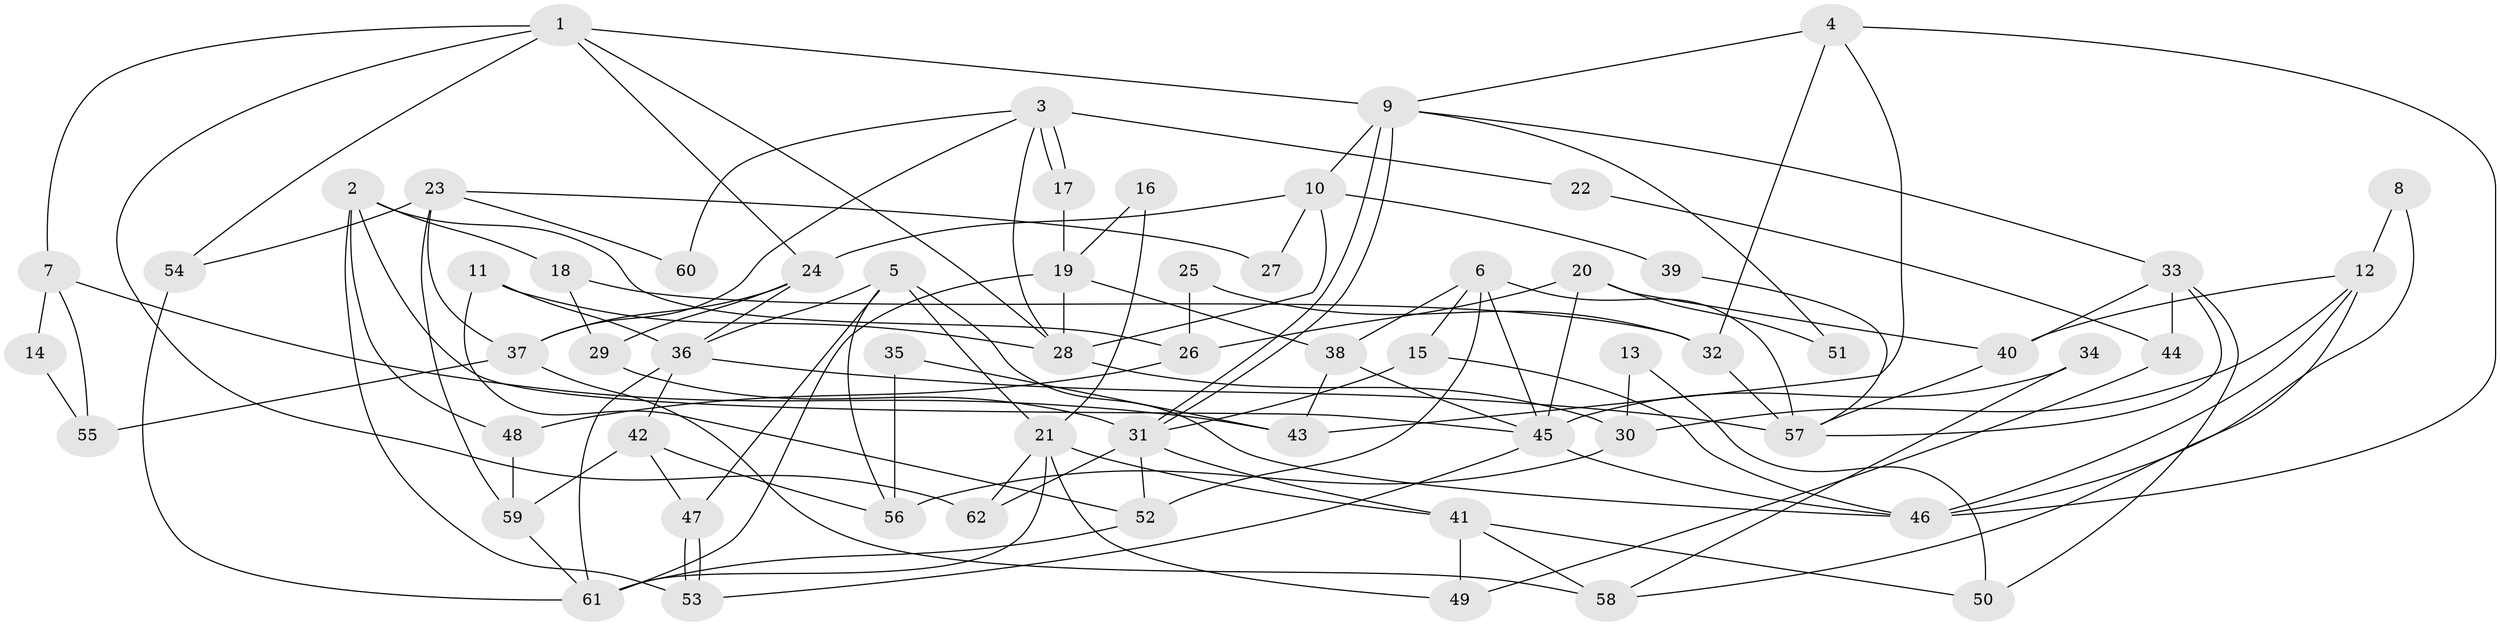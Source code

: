 // Generated by graph-tools (version 1.1) at 2025/26/03/09/25 03:26:15]
// undirected, 62 vertices, 124 edges
graph export_dot {
graph [start="1"]
  node [color=gray90,style=filled];
  1;
  2;
  3;
  4;
  5;
  6;
  7;
  8;
  9;
  10;
  11;
  12;
  13;
  14;
  15;
  16;
  17;
  18;
  19;
  20;
  21;
  22;
  23;
  24;
  25;
  26;
  27;
  28;
  29;
  30;
  31;
  32;
  33;
  34;
  35;
  36;
  37;
  38;
  39;
  40;
  41;
  42;
  43;
  44;
  45;
  46;
  47;
  48;
  49;
  50;
  51;
  52;
  53;
  54;
  55;
  56;
  57;
  58;
  59;
  60;
  61;
  62;
  1 -- 54;
  1 -- 9;
  1 -- 7;
  1 -- 24;
  1 -- 28;
  1 -- 62;
  2 -- 53;
  2 -- 45;
  2 -- 18;
  2 -- 26;
  2 -- 48;
  3 -- 17;
  3 -- 17;
  3 -- 37;
  3 -- 22;
  3 -- 28;
  3 -- 60;
  4 -- 32;
  4 -- 46;
  4 -- 9;
  4 -- 43;
  5 -- 36;
  5 -- 56;
  5 -- 21;
  5 -- 46;
  5 -- 47;
  6 -- 57;
  6 -- 38;
  6 -- 15;
  6 -- 45;
  6 -- 52;
  7 -- 43;
  7 -- 14;
  7 -- 55;
  8 -- 12;
  8 -- 46;
  9 -- 31;
  9 -- 31;
  9 -- 10;
  9 -- 33;
  9 -- 51;
  10 -- 28;
  10 -- 24;
  10 -- 27;
  10 -- 39;
  11 -- 28;
  11 -- 36;
  11 -- 52;
  12 -- 46;
  12 -- 40;
  12 -- 30;
  12 -- 58;
  13 -- 50;
  13 -- 30;
  14 -- 55;
  15 -- 31;
  15 -- 46;
  16 -- 21;
  16 -- 19;
  17 -- 19;
  18 -- 29;
  18 -- 32;
  19 -- 28;
  19 -- 61;
  19 -- 38;
  20 -- 26;
  20 -- 45;
  20 -- 40;
  20 -- 51;
  21 -- 62;
  21 -- 41;
  21 -- 49;
  21 -- 61;
  22 -- 44;
  23 -- 59;
  23 -- 37;
  23 -- 27;
  23 -- 54;
  23 -- 60;
  24 -- 29;
  24 -- 36;
  24 -- 37;
  25 -- 26;
  25 -- 32;
  26 -- 48;
  28 -- 30;
  29 -- 31;
  30 -- 56;
  31 -- 52;
  31 -- 41;
  31 -- 62;
  32 -- 57;
  33 -- 40;
  33 -- 44;
  33 -- 50;
  33 -- 57;
  34 -- 45;
  34 -- 58;
  35 -- 56;
  35 -- 43;
  36 -- 61;
  36 -- 42;
  36 -- 57;
  37 -- 58;
  37 -- 55;
  38 -- 45;
  38 -- 43;
  39 -- 57;
  40 -- 57;
  41 -- 49;
  41 -- 50;
  41 -- 58;
  42 -- 47;
  42 -- 56;
  42 -- 59;
  44 -- 49;
  45 -- 46;
  45 -- 53;
  47 -- 53;
  47 -- 53;
  48 -- 59;
  52 -- 61;
  54 -- 61;
  59 -- 61;
}
